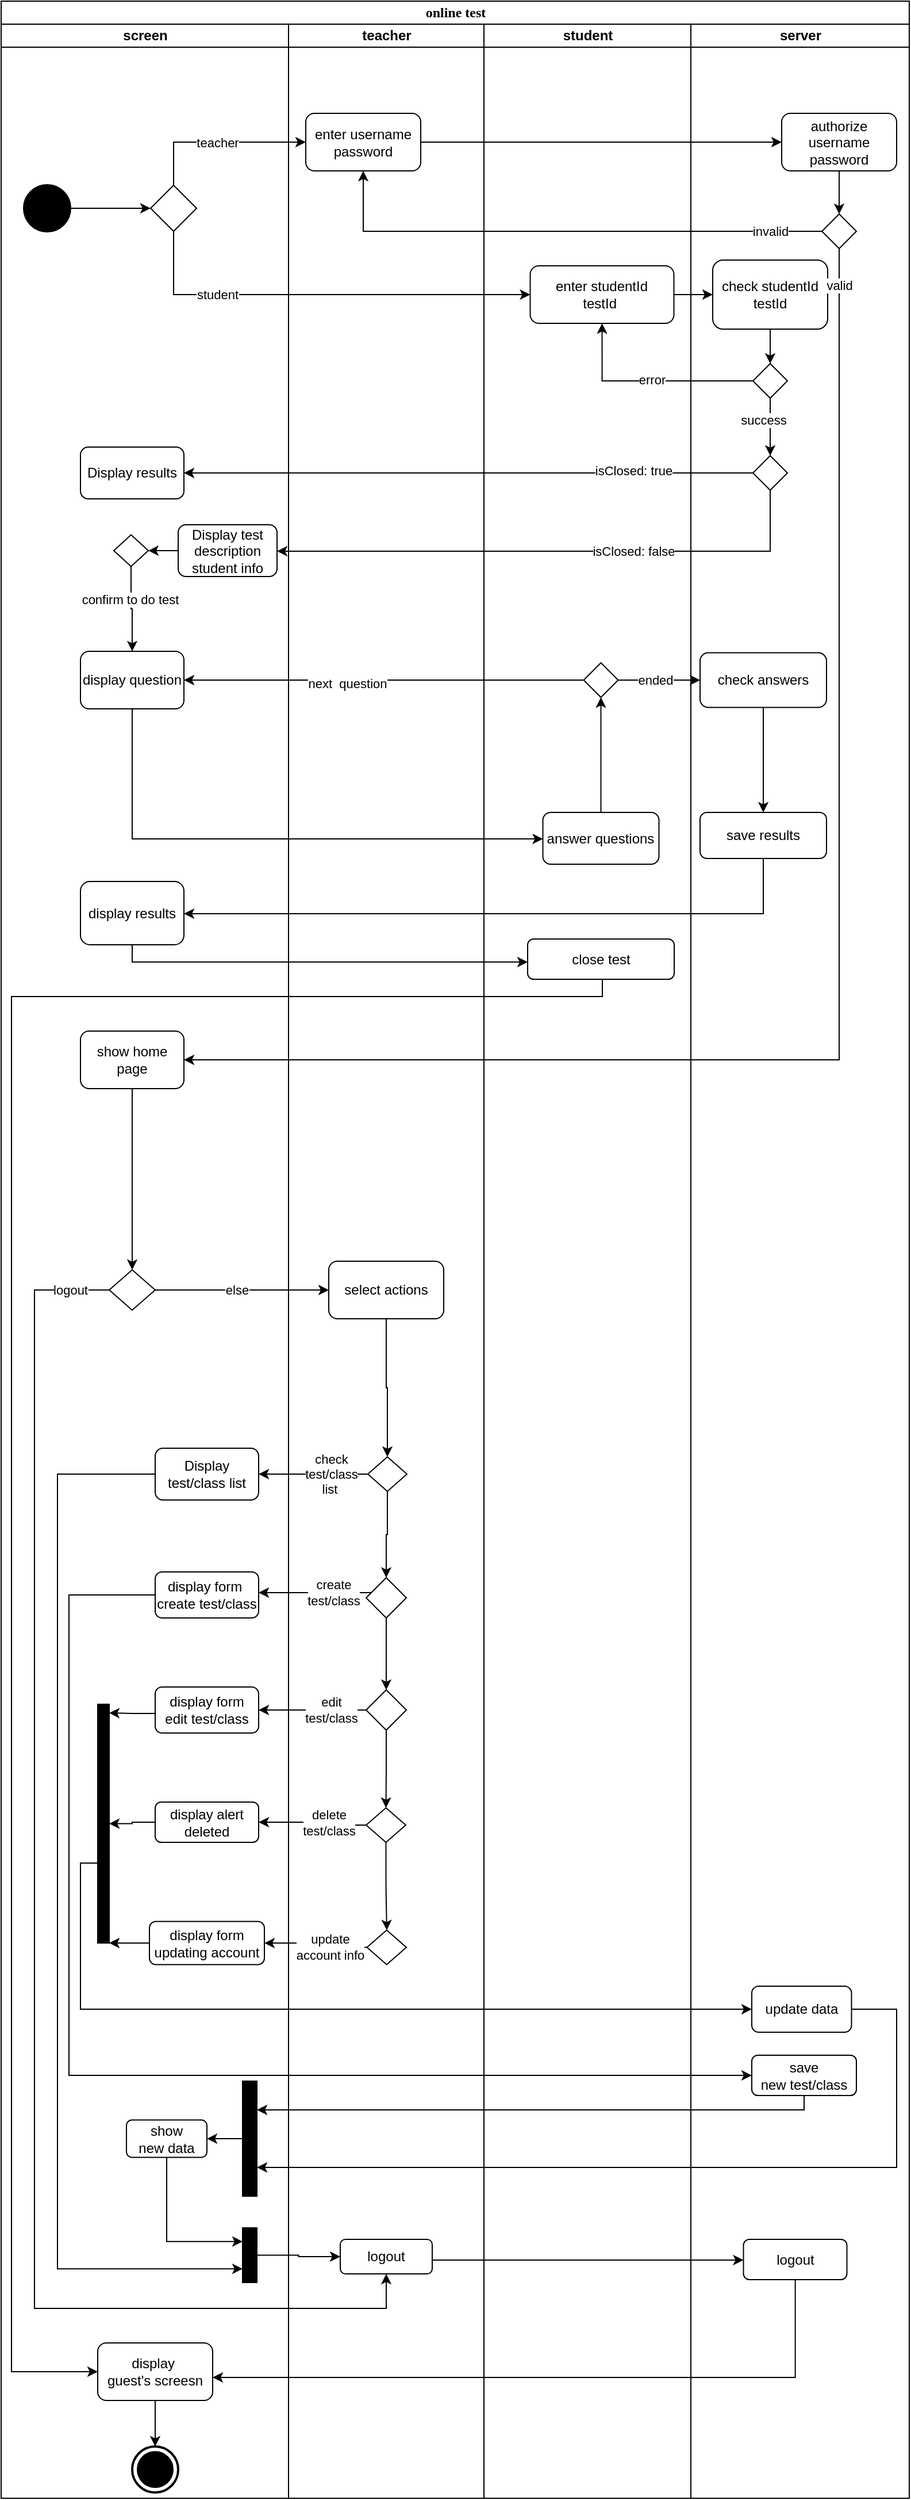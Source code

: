 <mxfile version="14.5.1" type="github">
  <diagram name="Page-1" id="0783ab3e-0a74-02c8-0abd-f7b4e66b4bec">
    <mxGraphModel dx="1955" dy="1188" grid="1" gridSize="10" guides="1" tooltips="1" connect="1" arrows="1" fold="1" page="1" pageScale="1" pageWidth="850" pageHeight="1100" background="#ffffff" math="0" shadow="0">
      <root>
        <mxCell id="0" />
        <mxCell id="1" parent="0" />
        <mxCell id="1c1d494c118603dd-1" value="online test" style="swimlane;html=1;childLayout=stackLayout;startSize=20;rounded=0;shadow=0;comic=0;labelBackgroundColor=none;strokeWidth=1;fontFamily=Verdana;fontSize=12;align=center;" parent="1" vertex="1">
          <mxGeometry x="41" y="25" width="790" height="2170" as="geometry" />
        </mxCell>
        <mxCell id="__xzhOT7xX7lZz7hjgIz-49" style="edgeStyle=orthogonalEdgeStyle;rounded=0;orthogonalLoop=1;jettySize=auto;html=1;" parent="1c1d494c118603dd-1" source="__xzhOT7xX7lZz7hjgIz-47" target="__xzhOT7xX7lZz7hjgIz-50" edge="1">
          <mxGeometry relative="1" as="geometry">
            <mxPoint x="609" y="555" as="targetPoint" />
            <Array as="points">
              <mxPoint x="114" y="728" />
            </Array>
          </mxGeometry>
        </mxCell>
        <mxCell id="__xzhOT7xX7lZz7hjgIz-53" style="edgeStyle=orthogonalEdgeStyle;rounded=0;orthogonalLoop=1;jettySize=auto;html=1;entryX=1;entryY=0.5;entryDx=0;entryDy=0;" parent="1c1d494c118603dd-1" source="__xzhOT7xX7lZz7hjgIz-52" target="__xzhOT7xX7lZz7hjgIz-47" edge="1">
          <mxGeometry relative="1" as="geometry" />
        </mxCell>
        <mxCell id="__xzhOT7xX7lZz7hjgIz-56" value="next&amp;nbsp; question" style="edgeLabel;html=1;align=center;verticalAlign=middle;resizable=0;points=[];" parent="__xzhOT7xX7lZz7hjgIz-53" vertex="1" connectable="0">
          <mxGeometry x="-0.23" y="3" relative="1" as="geometry">
            <mxPoint x="-72.14" y="-0.5" as="offset" />
          </mxGeometry>
        </mxCell>
        <mxCell id="__xzhOT7xX7lZz7hjgIz-57" style="edgeStyle=orthogonalEdgeStyle;rounded=0;orthogonalLoop=1;jettySize=auto;html=1;" parent="1c1d494c118603dd-1" source="__xzhOT7xX7lZz7hjgIz-52" target="__xzhOT7xX7lZz7hjgIz-58" edge="1">
          <mxGeometry relative="1" as="geometry">
            <mxPoint x="828" y="590" as="targetPoint" />
          </mxGeometry>
        </mxCell>
        <mxCell id="__xzhOT7xX7lZz7hjgIz-59" value="ended" style="edgeLabel;html=1;align=center;verticalAlign=middle;resizable=0;points=[];" parent="__xzhOT7xX7lZz7hjgIz-57" vertex="1" connectable="0">
          <mxGeometry x="-0.105" relative="1" as="geometry">
            <mxPoint as="offset" />
          </mxGeometry>
        </mxCell>
        <mxCell id="__xzhOT7xX7lZz7hjgIz-62" style="edgeStyle=orthogonalEdgeStyle;rounded=0;orthogonalLoop=1;jettySize=auto;html=1;" parent="1c1d494c118603dd-1" source="__xzhOT7xX7lZz7hjgIz-61" target="__xzhOT7xX7lZz7hjgIz-63" edge="1">
          <mxGeometry relative="1" as="geometry">
            <mxPoint x="108" y="825" as="targetPoint" />
            <Array as="points">
              <mxPoint x="663" y="793" />
            </Array>
          </mxGeometry>
        </mxCell>
        <mxCell id="__xzhOT7xX7lZz7hjgIz-248" style="edgeStyle=orthogonalEdgeStyle;rounded=0;orthogonalLoop=1;jettySize=auto;html=1;" parent="1c1d494c118603dd-1" source="__xzhOT7xX7lZz7hjgIz-63" target="__xzhOT7xX7lZz7hjgIz-249" edge="1">
          <mxGeometry relative="1" as="geometry">
            <mxPoint x="608" y="845" as="targetPoint" />
            <Array as="points">
              <mxPoint x="114" y="835" />
            </Array>
          </mxGeometry>
        </mxCell>
        <mxCell id="1c1d494c118603dd-2" value="screen" style="swimlane;html=1;startSize=20;" parent="1c1d494c118603dd-1" vertex="1">
          <mxGeometry y="20" width="250" height="2150" as="geometry">
            <mxRectangle y="20" width="30" height="1030" as="alternateBounds" />
          </mxGeometry>
        </mxCell>
        <mxCell id="__xzhOT7xX7lZz7hjgIz-19" style="edgeStyle=orthogonalEdgeStyle;rounded=0;orthogonalLoop=1;jettySize=auto;html=1;entryX=0;entryY=0.5;entryDx=0;entryDy=0;" parent="1c1d494c118603dd-2" source="__xzhOT7xX7lZz7hjgIz-13" target="__xzhOT7xX7lZz7hjgIz-15" edge="1">
          <mxGeometry relative="1" as="geometry" />
        </mxCell>
        <mxCell id="__xzhOT7xX7lZz7hjgIz-13" value="" style="shape=ellipse;html=1;fillColor=#000000;strokeWidth=2;verticalLabelPosition=bottom;verticalAlignment=top;perimeter=ellipsePerimeter;" parent="1c1d494c118603dd-2" vertex="1">
          <mxGeometry x="20" y="140" width="40" height="40" as="geometry" />
        </mxCell>
        <mxCell id="__xzhOT7xX7lZz7hjgIz-15" value="" style="shape=rhombus;html=1;verticalLabelPosition=bottom;verticalAlignment=top;" parent="1c1d494c118603dd-2" vertex="1">
          <mxGeometry x="130" y="140" width="40" height="40" as="geometry" />
        </mxCell>
        <mxCell id="__xzhOT7xX7lZz7hjgIz-214" style="edgeStyle=orthogonalEdgeStyle;rounded=0;orthogonalLoop=1;jettySize=auto;html=1;entryX=0.5;entryY=0;entryDx=0;entryDy=0;" parent="1c1d494c118603dd-2" source="__xzhOT7xX7lZz7hjgIz-34" target="__xzhOT7xX7lZz7hjgIz-212" edge="1">
          <mxGeometry relative="1" as="geometry" />
        </mxCell>
        <mxCell id="__xzhOT7xX7lZz7hjgIz-34" value="show home page" style="shape=rect;html=1;rounded=1;whiteSpace=wrap;align=center;" parent="1c1d494c118603dd-2" vertex="1">
          <mxGeometry x="69" y="875" width="90" height="50" as="geometry" />
        </mxCell>
        <mxCell id="__xzhOT7xX7lZz7hjgIz-47" value="display question" style="shape=rect;html=1;rounded=1;whiteSpace=wrap;align=center;" parent="1c1d494c118603dd-2" vertex="1">
          <mxGeometry x="69" y="545" width="90" height="50" as="geometry" />
        </mxCell>
        <mxCell id="__xzhOT7xX7lZz7hjgIz-63" value="display results" style="shape=rect;html=1;rounded=1;whiteSpace=wrap;align=center;" parent="1c1d494c118603dd-2" vertex="1">
          <mxGeometry x="69" y="745" width="90" height="55" as="geometry" />
        </mxCell>
        <mxCell id="__xzhOT7xX7lZz7hjgIz-65" value="" style="html=1;shape=mxgraph.sysml.actFinal;strokeWidth=2;verticalLabelPosition=bottom;verticalAlignment=top;" parent="1c1d494c118603dd-2" vertex="1">
          <mxGeometry x="114" y="2105" width="40" height="40" as="geometry" />
        </mxCell>
        <mxCell id="__xzhOT7xX7lZz7hjgIz-78" value="display form&amp;nbsp;&lt;br&gt;create test/class" style="shape=rect;html=1;rounded=1;whiteSpace=wrap;align=center;" parent="1c1d494c118603dd-2" vertex="1">
          <mxGeometry x="134" y="1345" width="90" height="40" as="geometry" />
        </mxCell>
        <mxCell id="__xzhOT7xX7lZz7hjgIz-79" value="display form&lt;br&gt;edit test/class" style="shape=rect;html=1;rounded=1;whiteSpace=wrap;align=center;" parent="1c1d494c118603dd-2" vertex="1">
          <mxGeometry x="134" y="1445" width="90" height="40" as="geometry" />
        </mxCell>
        <mxCell id="__xzhOT7xX7lZz7hjgIz-89" value="display alert&lt;br&gt;deleted" style="shape=rect;html=1;rounded=1;whiteSpace=wrap;align=center;" parent="1c1d494c118603dd-2" vertex="1">
          <mxGeometry x="134" y="1545" width="90" height="35" as="geometry" />
        </mxCell>
        <mxCell id="__xzhOT7xX7lZz7hjgIz-95" value="display form&lt;br&gt;updating account" style="shape=rect;html=1;rounded=1;whiteSpace=wrap;align=center;" parent="1c1d494c118603dd-2" vertex="1">
          <mxGeometry x="129" y="1648.75" width="100" height="37.5" as="geometry" />
        </mxCell>
        <mxCell id="__xzhOT7xX7lZz7hjgIz-99" value="" style="shape=rect;html=1;fillColor=#000000;verticalLabelPosition=bottom;labelBackgroundColor=#ffffff;verticalAlign=top;" parent="1c1d494c118603dd-2" vertex="1">
          <mxGeometry x="84" y="1460" width="10" height="207.5" as="geometry" />
        </mxCell>
        <mxCell id="__xzhOT7xX7lZz7hjgIz-109" style="edgeStyle=orthogonalEdgeStyle;rounded=0;orthogonalLoop=1;jettySize=auto;html=1;entryX=1;entryY=0;entryDx=0;entryDy=0;exitX=0;exitY=0.5;exitDx=0;exitDy=0;" parent="1c1d494c118603dd-2" source="__xzhOT7xX7lZz7hjgIz-79" edge="1">
          <mxGeometry relative="1" as="geometry">
            <Array as="points">
              <mxPoint x="134" y="1468" />
              <mxPoint x="114" y="1468" />
            </Array>
            <mxPoint x="94" y="1467.5" as="targetPoint" />
          </mxGeometry>
        </mxCell>
        <mxCell id="__xzhOT7xX7lZz7hjgIz-110" style="edgeStyle=orthogonalEdgeStyle;rounded=0;orthogonalLoop=1;jettySize=auto;html=1;entryX=1;entryY=0.5;entryDx=0;entryDy=0;" parent="1c1d494c118603dd-2" source="__xzhOT7xX7lZz7hjgIz-89" target="__xzhOT7xX7lZz7hjgIz-99" edge="1">
          <mxGeometry relative="1" as="geometry" />
        </mxCell>
        <mxCell id="__xzhOT7xX7lZz7hjgIz-111" style="edgeStyle=orthogonalEdgeStyle;rounded=0;orthogonalLoop=1;jettySize=auto;html=1;entryX=1;entryY=1;entryDx=0;entryDy=0;" parent="1c1d494c118603dd-2" source="__xzhOT7xX7lZz7hjgIz-95" target="__xzhOT7xX7lZz7hjgIz-99" edge="1">
          <mxGeometry relative="1" as="geometry">
            <Array as="points">
              <mxPoint x="109" y="1667.5" />
              <mxPoint x="109" y="1667.5" />
            </Array>
          </mxGeometry>
        </mxCell>
        <mxCell id="__xzhOT7xX7lZz7hjgIz-120" value="" style="shape=rect;html=1;fillColor=#000000;verticalLabelPosition=bottom;labelBackgroundColor=#ffffff;verticalAlign=top;" parent="1c1d494c118603dd-2" vertex="1">
          <mxGeometry x="210" y="1787.5" width="12.5" height="100" as="geometry" />
        </mxCell>
        <mxCell id="Gl2w7sM4EIKXk64ZhnEi-29" style="edgeStyle=orthogonalEdgeStyle;rounded=0;orthogonalLoop=1;jettySize=auto;html=1;entryX=0;entryY=0.25;entryDx=0;entryDy=0;" edge="1" parent="1c1d494c118603dd-2" source="__xzhOT7xX7lZz7hjgIz-130" target="Gl2w7sM4EIKXk64ZhnEi-28">
          <mxGeometry relative="1" as="geometry">
            <Array as="points">
              <mxPoint x="144" y="1927" />
            </Array>
          </mxGeometry>
        </mxCell>
        <mxCell id="__xzhOT7xX7lZz7hjgIz-130" value="show &lt;br&gt;new data" style="shape=rect;html=1;rounded=1;whiteSpace=wrap;align=center;" parent="1c1d494c118603dd-2" vertex="1">
          <mxGeometry x="109" y="1821.25" width="70" height="32.5" as="geometry" />
        </mxCell>
        <mxCell id="__xzhOT7xX7lZz7hjgIz-129" style="edgeStyle=orthogonalEdgeStyle;rounded=0;orthogonalLoop=1;jettySize=auto;html=1;" parent="1c1d494c118603dd-2" source="__xzhOT7xX7lZz7hjgIz-120" target="__xzhOT7xX7lZz7hjgIz-130" edge="1">
          <mxGeometry relative="1" as="geometry">
            <mxPoint x="169" y="1837.5" as="targetPoint" />
          </mxGeometry>
        </mxCell>
        <mxCell id="__xzhOT7xX7lZz7hjgIz-212" value="" style="rhombus;whiteSpace=wrap;html=1;" parent="1c1d494c118603dd-2" vertex="1">
          <mxGeometry x="94" y="1082.5" width="40" height="35" as="geometry" />
        </mxCell>
        <mxCell id="__xzhOT7xX7lZz7hjgIz-251" style="edgeStyle=orthogonalEdgeStyle;rounded=0;orthogonalLoop=1;jettySize=auto;html=1;entryX=0.5;entryY=0;entryDx=0;entryDy=0;entryPerimeter=0;" parent="1c1d494c118603dd-2" source="__xzhOT7xX7lZz7hjgIz-247" target="__xzhOT7xX7lZz7hjgIz-65" edge="1">
          <mxGeometry relative="1" as="geometry" />
        </mxCell>
        <mxCell id="__xzhOT7xX7lZz7hjgIz-247" value="display&amp;nbsp;&lt;br&gt;guest&#39;s screesn" style="shape=rect;html=1;rounded=1;whiteSpace=wrap;align=center;" parent="1c1d494c118603dd-2" vertex="1">
          <mxGeometry x="84" y="2015" width="100" height="50" as="geometry" />
        </mxCell>
        <mxCell id="Gl2w7sM4EIKXk64ZhnEi-3" value="Display results" style="shape=rect;html=1;rounded=1;whiteSpace=wrap;align=center;" vertex="1" parent="1c1d494c118603dd-2">
          <mxGeometry x="69" y="367.5" width="90" height="45" as="geometry" />
        </mxCell>
        <mxCell id="Gl2w7sM4EIKXk64ZhnEi-8" value="Display test description&lt;br&gt;student info" style="shape=rect;html=1;rounded=1;whiteSpace=wrap;align=center;" vertex="1" parent="1c1d494c118603dd-2">
          <mxGeometry x="154" y="435" width="86" height="45" as="geometry" />
        </mxCell>
        <mxCell id="Gl2w7sM4EIKXk64ZhnEi-11" style="edgeStyle=orthogonalEdgeStyle;rounded=0;orthogonalLoop=1;jettySize=auto;html=1;entryX=0.5;entryY=0;entryDx=0;entryDy=0;" edge="1" parent="1c1d494c118603dd-2" source="Gl2w7sM4EIKXk64ZhnEi-10" target="__xzhOT7xX7lZz7hjgIz-47">
          <mxGeometry relative="1" as="geometry" />
        </mxCell>
        <mxCell id="Gl2w7sM4EIKXk64ZhnEi-12" value="confirm to do test" style="edgeLabel;html=1;align=center;verticalAlign=middle;resizable=0;points=[];" vertex="1" connectable="0" parent="Gl2w7sM4EIKXk64ZhnEi-11">
          <mxGeometry x="-0.239" y="-1" relative="1" as="geometry">
            <mxPoint as="offset" />
          </mxGeometry>
        </mxCell>
        <mxCell id="Gl2w7sM4EIKXk64ZhnEi-10" value="" style="rhombus;whiteSpace=wrap;html=1;" vertex="1" parent="1c1d494c118603dd-2">
          <mxGeometry x="98" y="443.75" width="30" height="27.5" as="geometry" />
        </mxCell>
        <mxCell id="Gl2w7sM4EIKXk64ZhnEi-9" style="edgeStyle=orthogonalEdgeStyle;rounded=0;orthogonalLoop=1;jettySize=auto;html=1;" edge="1" parent="1c1d494c118603dd-2" source="Gl2w7sM4EIKXk64ZhnEi-8" target="Gl2w7sM4EIKXk64ZhnEi-10">
          <mxGeometry relative="1" as="geometry">
            <mxPoint x="99" y="457.5" as="targetPoint" />
          </mxGeometry>
        </mxCell>
        <mxCell id="Gl2w7sM4EIKXk64ZhnEi-24" value="Display test/class list" style="shape=rect;html=1;rounded=1;whiteSpace=wrap;align=center;" vertex="1" parent="1c1d494c118603dd-2">
          <mxGeometry x="134" y="1237.5" width="90" height="45" as="geometry" />
        </mxCell>
        <mxCell id="Gl2w7sM4EIKXk64ZhnEi-28" value="" style="shape=rect;html=1;fillColor=#000000;verticalLabelPosition=bottom;labelBackgroundColor=#ffffff;verticalAlign=top;" vertex="1" parent="1c1d494c118603dd-2">
          <mxGeometry x="210" y="1915" width="12.5" height="47.5" as="geometry" />
        </mxCell>
        <mxCell id="Gl2w7sM4EIKXk64ZhnEi-26" style="edgeStyle=orthogonalEdgeStyle;rounded=0;orthogonalLoop=1;jettySize=auto;html=1;entryX=0;entryY=0.75;entryDx=0;entryDy=0;" edge="1" parent="1c1d494c118603dd-2" source="Gl2w7sM4EIKXk64ZhnEi-24" target="Gl2w7sM4EIKXk64ZhnEi-28">
          <mxGeometry relative="1" as="geometry">
            <mxPoint x="49" y="1945" as="targetPoint" />
            <Array as="points">
              <mxPoint x="49" y="1260" />
              <mxPoint x="49" y="1951" />
            </Array>
          </mxGeometry>
        </mxCell>
        <mxCell id="__xzhOT7xX7lZz7hjgIz-94" style="edgeStyle=orthogonalEdgeStyle;rounded=0;orthogonalLoop=1;jettySize=auto;html=1;" parent="1c1d494c118603dd-1" source="__xzhOT7xX7lZz7hjgIz-93" target="__xzhOT7xX7lZz7hjgIz-95" edge="1">
          <mxGeometry relative="1" as="geometry">
            <mxPoint x="154" y="1687.5" as="targetPoint" />
          </mxGeometry>
        </mxCell>
        <mxCell id="__xzhOT7xX7lZz7hjgIz-96" value="update &lt;br&gt;account info" style="edgeLabel;html=1;align=center;verticalAlign=middle;resizable=0;points=[];" parent="__xzhOT7xX7lZz7hjgIz-94" vertex="1" connectable="0">
          <mxGeometry x="-0.307" y="3" relative="1" as="geometry">
            <mxPoint x="-0.94" y="-3.06" as="offset" />
          </mxGeometry>
        </mxCell>
        <mxCell id="__xzhOT7xX7lZz7hjgIz-215" style="edgeStyle=orthogonalEdgeStyle;rounded=0;orthogonalLoop=1;jettySize=auto;html=1;entryX=0;entryY=0.5;entryDx=0;entryDy=0;" parent="1c1d494c118603dd-1" source="__xzhOT7xX7lZz7hjgIz-212" target="__xzhOT7xX7lZz7hjgIz-67" edge="1">
          <mxGeometry relative="1" as="geometry" />
        </mxCell>
        <mxCell id="__xzhOT7xX7lZz7hjgIz-216" value="else" style="edgeLabel;html=1;align=center;verticalAlign=middle;resizable=0;points=[];" parent="__xzhOT7xX7lZz7hjgIz-215" vertex="1" connectable="0">
          <mxGeometry x="0.211" relative="1" as="geometry">
            <mxPoint x="-21" as="offset" />
          </mxGeometry>
        </mxCell>
        <mxCell id="Gl2w7sM4EIKXk64ZhnEi-23" style="edgeStyle=orthogonalEdgeStyle;rounded=0;orthogonalLoop=1;jettySize=auto;html=1;" edge="1" parent="1c1d494c118603dd-1" source="Gl2w7sM4EIKXk64ZhnEi-21" target="Gl2w7sM4EIKXk64ZhnEi-24">
          <mxGeometry relative="1" as="geometry">
            <mxPoint x="220.5" y="1280" as="targetPoint" />
          </mxGeometry>
        </mxCell>
        <mxCell id="Gl2w7sM4EIKXk64ZhnEi-25" value="check &lt;br&gt;test/class &lt;br&gt;list&amp;nbsp;" style="edgeLabel;html=1;align=center;verticalAlign=middle;resizable=0;points=[];" vertex="1" connectable="0" parent="Gl2w7sM4EIKXk64ZhnEi-23">
          <mxGeometry x="-0.177" y="1" relative="1" as="geometry">
            <mxPoint x="6.67" y="-1" as="offset" />
          </mxGeometry>
        </mxCell>
        <mxCell id="__xzhOT7xX7lZz7hjgIz-72" style="edgeStyle=orthogonalEdgeStyle;rounded=0;orthogonalLoop=1;jettySize=auto;html=1;" parent="1c1d494c118603dd-1" source="__xzhOT7xX7lZz7hjgIz-70" target="__xzhOT7xX7lZz7hjgIz-78" edge="1">
          <mxGeometry relative="1" as="geometry">
            <mxPoint x="294" y="1515" as="targetPoint" />
            <Array as="points">
              <mxPoint x="234" y="1383" />
              <mxPoint x="234" y="1383" />
            </Array>
          </mxGeometry>
        </mxCell>
        <mxCell id="__xzhOT7xX7lZz7hjgIz-76" value="create &lt;br&gt;test/class" style="edgeLabel;html=1;align=center;verticalAlign=middle;resizable=0;points=[];" parent="__xzhOT7xX7lZz7hjgIz-72" vertex="1" connectable="0">
          <mxGeometry x="0.213" y="4" relative="1" as="geometry">
            <mxPoint x="25.9" y="-4.1" as="offset" />
          </mxGeometry>
        </mxCell>
        <mxCell id="__xzhOT7xX7lZz7hjgIz-88" style="edgeStyle=orthogonalEdgeStyle;rounded=0;orthogonalLoop=1;jettySize=auto;html=1;" parent="1c1d494c118603dd-1" source="__xzhOT7xX7lZz7hjgIz-87" target="__xzhOT7xX7lZz7hjgIz-89" edge="1">
          <mxGeometry relative="1" as="geometry">
            <mxPoint x="154" y="1582.5" as="targetPoint" />
          </mxGeometry>
        </mxCell>
        <mxCell id="__xzhOT7xX7lZz7hjgIz-90" value="delete &lt;br&gt;test/class" style="edgeLabel;html=1;align=center;verticalAlign=middle;resizable=0;points=[];" parent="__xzhOT7xX7lZz7hjgIz-88" vertex="1" connectable="0">
          <mxGeometry x="-0.409" y="2" relative="1" as="geometry">
            <mxPoint x="-4.5" y="-4.5" as="offset" />
          </mxGeometry>
        </mxCell>
        <mxCell id="__xzhOT7xX7lZz7hjgIz-84" style="edgeStyle=orthogonalEdgeStyle;rounded=0;orthogonalLoop=1;jettySize=auto;html=1;entryX=1;entryY=0.5;entryDx=0;entryDy=0;" parent="1c1d494c118603dd-1" source="__xzhOT7xX7lZz7hjgIz-80" target="__xzhOT7xX7lZz7hjgIz-79" edge="1">
          <mxGeometry relative="1" as="geometry" />
        </mxCell>
        <mxCell id="__xzhOT7xX7lZz7hjgIz-85" value="edit &lt;br&gt;test/class" style="edgeLabel;html=1;align=center;verticalAlign=middle;resizable=0;points=[];" parent="__xzhOT7xX7lZz7hjgIz-84" vertex="1" connectable="0">
          <mxGeometry x="0.254" y="-1" relative="1" as="geometry">
            <mxPoint x="28.0" y="1" as="offset" />
          </mxGeometry>
        </mxCell>
        <mxCell id="1c1d494c118603dd-3" value="teacher" style="swimlane;html=1;startSize=20;" parent="1c1d494c118603dd-1" vertex="1">
          <mxGeometry x="250" y="20" width="170" height="2150" as="geometry" />
        </mxCell>
        <mxCell id="__xzhOT7xX7lZz7hjgIz-21" value="enter username&lt;br&gt;password" style="shape=rect;html=1;rounded=1;whiteSpace=wrap;align=center;" parent="1c1d494c118603dd-3" vertex="1">
          <mxGeometry x="15" y="77.5" width="100" height="50" as="geometry" />
        </mxCell>
        <mxCell id="__xzhOT7xX7lZz7hjgIz-67" value="select actions" style="shape=rect;html=1;rounded=1;whiteSpace=wrap;align=center;" parent="1c1d494c118603dd-3" vertex="1">
          <mxGeometry x="35" y="1075" width="100" height="50" as="geometry" />
        </mxCell>
        <mxCell id="__xzhOT7xX7lZz7hjgIz-70" value="" style="rhombus;whiteSpace=wrap;html=1;" parent="1c1d494c118603dd-3" vertex="1">
          <mxGeometry x="67.5" y="1350" width="35" height="35" as="geometry" />
        </mxCell>
        <mxCell id="__xzhOT7xX7lZz7hjgIz-80" value="" style="rhombus;whiteSpace=wrap;html=1;" parent="1c1d494c118603dd-3" vertex="1">
          <mxGeometry x="67.5" y="1447.5" width="35" height="35" as="geometry" />
        </mxCell>
        <mxCell id="__xzhOT7xX7lZz7hjgIz-81" value="" style="edgeStyle=orthogonalEdgeStyle;rounded=0;orthogonalLoop=1;jettySize=auto;html=1;" parent="1c1d494c118603dd-3" source="__xzhOT7xX7lZz7hjgIz-70" target="__xzhOT7xX7lZz7hjgIz-80" edge="1">
          <mxGeometry relative="1" as="geometry" />
        </mxCell>
        <mxCell id="__xzhOT7xX7lZz7hjgIz-87" value="" style="rhombus;whiteSpace=wrap;html=1;" parent="1c1d494c118603dd-3" vertex="1">
          <mxGeometry x="67.5" y="1550" width="34.5" height="30" as="geometry" />
        </mxCell>
        <mxCell id="__xzhOT7xX7lZz7hjgIz-86" style="edgeStyle=orthogonalEdgeStyle;rounded=0;orthogonalLoop=1;jettySize=auto;html=1;" parent="1c1d494c118603dd-3" source="__xzhOT7xX7lZz7hjgIz-80" target="__xzhOT7xX7lZz7hjgIz-87" edge="1">
          <mxGeometry relative="1" as="geometry">
            <mxPoint x="69.5" y="1625.0" as="targetPoint" />
          </mxGeometry>
        </mxCell>
        <mxCell id="__xzhOT7xX7lZz7hjgIz-93" value="" style="rhombus;whiteSpace=wrap;html=1;" parent="1c1d494c118603dd-3" vertex="1">
          <mxGeometry x="68.25" y="1656.25" width="34.25" height="30" as="geometry" />
        </mxCell>
        <mxCell id="__xzhOT7xX7lZz7hjgIz-92" style="edgeStyle=orthogonalEdgeStyle;rounded=0;orthogonalLoop=1;jettySize=auto;html=1;" parent="1c1d494c118603dd-3" source="__xzhOT7xX7lZz7hjgIz-87" target="__xzhOT7xX7lZz7hjgIz-93" edge="1">
          <mxGeometry relative="1" as="geometry">
            <mxPoint x="69.75" y="1675.0" as="targetPoint" />
          </mxGeometry>
        </mxCell>
        <mxCell id="__xzhOT7xX7lZz7hjgIz-240" value="logout" style="shape=rect;html=1;rounded=1;whiteSpace=wrap;align=center;" parent="1c1d494c118603dd-3" vertex="1">
          <mxGeometry x="45" y="1925" width="80" height="30" as="geometry" />
        </mxCell>
        <mxCell id="Gl2w7sM4EIKXk64ZhnEi-22" style="edgeStyle=orthogonalEdgeStyle;rounded=0;orthogonalLoop=1;jettySize=auto;html=1;entryX=0.5;entryY=0;entryDx=0;entryDy=0;" edge="1" parent="1c1d494c118603dd-3" source="Gl2w7sM4EIKXk64ZhnEi-21" target="__xzhOT7xX7lZz7hjgIz-70">
          <mxGeometry relative="1" as="geometry" />
        </mxCell>
        <mxCell id="Gl2w7sM4EIKXk64ZhnEi-21" value="" style="rhombus;whiteSpace=wrap;html=1;" vertex="1" parent="1c1d494c118603dd-3">
          <mxGeometry x="69" y="1245" width="34" height="30" as="geometry" />
        </mxCell>
        <mxCell id="Gl2w7sM4EIKXk64ZhnEi-20" style="edgeStyle=orthogonalEdgeStyle;rounded=0;orthogonalLoop=1;jettySize=auto;html=1;" edge="1" parent="1c1d494c118603dd-3" source="__xzhOT7xX7lZz7hjgIz-67" target="Gl2w7sM4EIKXk64ZhnEi-21">
          <mxGeometry relative="1" as="geometry">
            <mxPoint x="85" y="1335" as="targetPoint" />
          </mxGeometry>
        </mxCell>
        <mxCell id="BQfJ22sMHKFKmYUab2p0-1" value="student" style="swimlane;html=1;startSize=20;" parent="1c1d494c118603dd-1" vertex="1">
          <mxGeometry x="420" y="20" width="180" height="2150" as="geometry" />
        </mxCell>
        <mxCell id="__xzhOT7xX7lZz7hjgIz-25" value="enter studentId&lt;br&gt;testId&amp;nbsp;" style="shape=rect;html=1;rounded=1;whiteSpace=wrap;align=center;" parent="BQfJ22sMHKFKmYUab2p0-1" vertex="1">
          <mxGeometry x="40.25" y="210" width="125" height="50" as="geometry" />
        </mxCell>
        <mxCell id="__xzhOT7xX7lZz7hjgIz-50" value="answer questions" style="shape=rect;html=1;rounded=1;whiteSpace=wrap;align=center;" parent="BQfJ22sMHKFKmYUab2p0-1" vertex="1">
          <mxGeometry x="51.25" y="685" width="101" height="45" as="geometry" />
        </mxCell>
        <mxCell id="__xzhOT7xX7lZz7hjgIz-52" value="" style="rhombus;whiteSpace=wrap;html=1;" parent="BQfJ22sMHKFKmYUab2p0-1" vertex="1">
          <mxGeometry x="86.75" y="555" width="30" height="30" as="geometry" />
        </mxCell>
        <mxCell id="__xzhOT7xX7lZz7hjgIz-51" style="edgeStyle=orthogonalEdgeStyle;rounded=0;orthogonalLoop=1;jettySize=auto;html=1;" parent="BQfJ22sMHKFKmYUab2p0-1" source="__xzhOT7xX7lZz7hjgIz-50" target="__xzhOT7xX7lZz7hjgIz-52" edge="1">
          <mxGeometry relative="1" as="geometry">
            <mxPoint x="106.75" y="585" as="targetPoint" />
          </mxGeometry>
        </mxCell>
        <mxCell id="__xzhOT7xX7lZz7hjgIz-249" value="close test" style="shape=rect;html=1;rounded=1;whiteSpace=wrap;align=center;" parent="BQfJ22sMHKFKmYUab2p0-1" vertex="1">
          <mxGeometry x="38" y="795" width="127.5" height="35" as="geometry" />
        </mxCell>
        <mxCell id="__xzhOT7xX7lZz7hjgIz-3" value="server" style="swimlane;html=1;startSize=20;" parent="1c1d494c118603dd-1" vertex="1">
          <mxGeometry x="600" y="20" width="190" height="2150" as="geometry" />
        </mxCell>
        <mxCell id="__xzhOT7xX7lZz7hjgIz-28" value="authorize&lt;br&gt;username&lt;br&gt;password" style="shape=rect;html=1;rounded=1;whiteSpace=wrap;align=center;" parent="__xzhOT7xX7lZz7hjgIz-3" vertex="1">
          <mxGeometry x="79" y="77.5" width="100" height="50" as="geometry" />
        </mxCell>
        <mxCell id="__xzhOT7xX7lZz7hjgIz-30" value="" style="rhombus;whiteSpace=wrap;html=1;" parent="__xzhOT7xX7lZz7hjgIz-3" vertex="1">
          <mxGeometry x="114" y="165" width="30" height="30" as="geometry" />
        </mxCell>
        <mxCell id="__xzhOT7xX7lZz7hjgIz-29" style="edgeStyle=orthogonalEdgeStyle;rounded=0;orthogonalLoop=1;jettySize=auto;html=1;" parent="__xzhOT7xX7lZz7hjgIz-3" source="__xzhOT7xX7lZz7hjgIz-28" target="__xzhOT7xX7lZz7hjgIz-30" edge="1">
          <mxGeometry relative="1" as="geometry">
            <mxPoint x="89" y="170" as="targetPoint" />
          </mxGeometry>
        </mxCell>
        <mxCell id="__xzhOT7xX7lZz7hjgIz-41" value="check studentId&lt;br&gt;testId" style="shape=rect;html=1;rounded=1;whiteSpace=wrap;align=center;" parent="__xzhOT7xX7lZz7hjgIz-3" vertex="1">
          <mxGeometry x="19" y="205" width="100" height="60" as="geometry" />
        </mxCell>
        <mxCell id="__xzhOT7xX7lZz7hjgIz-43" value="" style="rhombus;whiteSpace=wrap;html=1;" parent="__xzhOT7xX7lZz7hjgIz-3" vertex="1">
          <mxGeometry x="54" y="295" width="30" height="30" as="geometry" />
        </mxCell>
        <mxCell id="__xzhOT7xX7lZz7hjgIz-42" style="edgeStyle=orthogonalEdgeStyle;rounded=0;orthogonalLoop=1;jettySize=auto;html=1;" parent="__xzhOT7xX7lZz7hjgIz-3" source="__xzhOT7xX7lZz7hjgIz-41" target="__xzhOT7xX7lZz7hjgIz-43" edge="1">
          <mxGeometry relative="1" as="geometry">
            <mxPoint x="59" y="315" as="targetPoint" />
          </mxGeometry>
        </mxCell>
        <mxCell id="__xzhOT7xX7lZz7hjgIz-58" value="check answers" style="shape=rect;html=1;rounded=1;whiteSpace=wrap;align=center;" parent="__xzhOT7xX7lZz7hjgIz-3" vertex="1">
          <mxGeometry x="8" y="546.25" width="110" height="47.5" as="geometry" />
        </mxCell>
        <mxCell id="__xzhOT7xX7lZz7hjgIz-61" value="save results" style="shape=rect;html=1;rounded=1;whiteSpace=wrap;align=center;" parent="__xzhOT7xX7lZz7hjgIz-3" vertex="1">
          <mxGeometry x="8" y="685" width="110" height="40" as="geometry" />
        </mxCell>
        <mxCell id="__xzhOT7xX7lZz7hjgIz-60" style="edgeStyle=orthogonalEdgeStyle;rounded=0;orthogonalLoop=1;jettySize=auto;html=1;" parent="__xzhOT7xX7lZz7hjgIz-3" source="__xzhOT7xX7lZz7hjgIz-58" target="__xzhOT7xX7lZz7hjgIz-61" edge="1">
          <mxGeometry relative="1" as="geometry">
            <mxPoint x="63" y="685" as="targetPoint" />
          </mxGeometry>
        </mxCell>
        <mxCell id="__xzhOT7xX7lZz7hjgIz-113" value="save&lt;br&gt;new&amp;nbsp;test/class" style="shape=rect;html=1;rounded=1;whiteSpace=wrap;align=center;" parent="__xzhOT7xX7lZz7hjgIz-3" vertex="1">
          <mxGeometry x="53" y="1765" width="91" height="35" as="geometry" />
        </mxCell>
        <mxCell id="__xzhOT7xX7lZz7hjgIz-115" value="&lt;span&gt;update data&lt;/span&gt;" style="shape=rect;html=1;rounded=1;whiteSpace=wrap;align=center;" parent="__xzhOT7xX7lZz7hjgIz-3" vertex="1">
          <mxGeometry x="53" y="1705" width="86.75" height="40" as="geometry" />
        </mxCell>
        <mxCell id="__xzhOT7xX7lZz7hjgIz-242" value="logout" style="shape=rect;html=1;rounded=1;whiteSpace=wrap;align=center;" parent="__xzhOT7xX7lZz7hjgIz-3" vertex="1">
          <mxGeometry x="45.75" y="1925" width="90" height="35" as="geometry" />
        </mxCell>
        <mxCell id="Gl2w7sM4EIKXk64ZhnEi-1" value="" style="rhombus;whiteSpace=wrap;html=1;" vertex="1" parent="__xzhOT7xX7lZz7hjgIz-3">
          <mxGeometry x="54" y="375" width="30" height="30" as="geometry" />
        </mxCell>
        <mxCell id="__xzhOT7xX7lZz7hjgIz-46" style="edgeStyle=orthogonalEdgeStyle;rounded=0;orthogonalLoop=1;jettySize=auto;html=1;" parent="__xzhOT7xX7lZz7hjgIz-3" source="__xzhOT7xX7lZz7hjgIz-43" target="Gl2w7sM4EIKXk64ZhnEi-1" edge="1">
          <mxGeometry relative="1" as="geometry">
            <mxPoint x="69" y="395" as="targetPoint" />
            <Array as="points">
              <mxPoint x="69" y="365" />
              <mxPoint x="69" y="365" />
            </Array>
          </mxGeometry>
        </mxCell>
        <mxCell id="__xzhOT7xX7lZz7hjgIz-48" value="success" style="edgeLabel;html=1;align=center;verticalAlign=middle;resizable=0;points=[];" parent="__xzhOT7xX7lZz7hjgIz-46" vertex="1" connectable="0">
          <mxGeometry x="-0.138" y="3" relative="1" as="geometry">
            <mxPoint x="-9" y="-3" as="offset" />
          </mxGeometry>
        </mxCell>
        <mxCell id="__xzhOT7xX7lZz7hjgIz-20" style="edgeStyle=orthogonalEdgeStyle;rounded=0;orthogonalLoop=1;jettySize=auto;html=1;exitX=0.5;exitY=0;exitDx=0;exitDy=0;entryX=0;entryY=0.5;entryDx=0;entryDy=0;" parent="1c1d494c118603dd-1" source="__xzhOT7xX7lZz7hjgIz-15" target="__xzhOT7xX7lZz7hjgIz-21" edge="1">
          <mxGeometry relative="1" as="geometry">
            <mxPoint x="330" y="120" as="targetPoint" />
          </mxGeometry>
        </mxCell>
        <mxCell id="__xzhOT7xX7lZz7hjgIz-22" value="teacher" style="edgeLabel;html=1;align=center;verticalAlign=middle;resizable=0;points=[];" parent="__xzhOT7xX7lZz7hjgIz-20" vertex="1" connectable="0">
          <mxGeometry x="-0.216" y="4" relative="1" as="geometry">
            <mxPoint x="15.71" y="4" as="offset" />
          </mxGeometry>
        </mxCell>
        <mxCell id="__xzhOT7xX7lZz7hjgIz-24" style="edgeStyle=orthogonalEdgeStyle;rounded=0;orthogonalLoop=1;jettySize=auto;html=1;entryX=0;entryY=0.5;entryDx=0;entryDy=0;" parent="1c1d494c118603dd-1" source="__xzhOT7xX7lZz7hjgIz-15" target="__xzhOT7xX7lZz7hjgIz-25" edge="1">
          <mxGeometry relative="1" as="geometry">
            <mxPoint x="563" y="255" as="targetPoint" />
            <Array as="points">
              <mxPoint x="150" y="255" />
            </Array>
          </mxGeometry>
        </mxCell>
        <mxCell id="__xzhOT7xX7lZz7hjgIz-26" value="student" style="edgeLabel;html=1;align=center;verticalAlign=middle;resizable=0;points=[];" parent="__xzhOT7xX7lZz7hjgIz-24" vertex="1" connectable="0">
          <mxGeometry x="-0.565" y="-2" relative="1" as="geometry">
            <mxPoint x="13.57" y="-2" as="offset" />
          </mxGeometry>
        </mxCell>
        <mxCell id="__xzhOT7xX7lZz7hjgIz-27" style="edgeStyle=orthogonalEdgeStyle;rounded=0;orthogonalLoop=1;jettySize=auto;html=1;" parent="1c1d494c118603dd-1" source="__xzhOT7xX7lZz7hjgIz-21" target="__xzhOT7xX7lZz7hjgIz-28" edge="1">
          <mxGeometry relative="1" as="geometry">
            <mxPoint x="850" y="120" as="targetPoint" />
          </mxGeometry>
        </mxCell>
        <mxCell id="__xzhOT7xX7lZz7hjgIz-31" style="edgeStyle=orthogonalEdgeStyle;rounded=0;orthogonalLoop=1;jettySize=auto;html=1;entryX=0.5;entryY=1;entryDx=0;entryDy=0;" parent="1c1d494c118603dd-1" source="__xzhOT7xX7lZz7hjgIz-30" target="__xzhOT7xX7lZz7hjgIz-21" edge="1">
          <mxGeometry relative="1" as="geometry" />
        </mxCell>
        <mxCell id="__xzhOT7xX7lZz7hjgIz-32" value="invalid" style="edgeLabel;html=1;align=center;verticalAlign=middle;resizable=0;points=[];" parent="__xzhOT7xX7lZz7hjgIz-31" vertex="1" connectable="0">
          <mxGeometry x="-0.203" y="2" relative="1" as="geometry">
            <mxPoint x="135" y="-2" as="offset" />
          </mxGeometry>
        </mxCell>
        <mxCell id="__xzhOT7xX7lZz7hjgIz-33" style="edgeStyle=orthogonalEdgeStyle;rounded=0;orthogonalLoop=1;jettySize=auto;html=1;" parent="1c1d494c118603dd-1" source="__xzhOT7xX7lZz7hjgIz-30" target="__xzhOT7xX7lZz7hjgIz-34" edge="1">
          <mxGeometry relative="1" as="geometry">
            <mxPoint x="120" y="320" as="targetPoint" />
            <Array as="points">
              <mxPoint x="729" y="920" />
            </Array>
          </mxGeometry>
        </mxCell>
        <mxCell id="__xzhOT7xX7lZz7hjgIz-35" value="valid" style="edgeLabel;html=1;align=center;verticalAlign=middle;resizable=0;points=[];" parent="__xzhOT7xX7lZz7hjgIz-33" vertex="1" connectable="0">
          <mxGeometry x="-0.786" relative="1" as="geometry">
            <mxPoint y="-105" as="offset" />
          </mxGeometry>
        </mxCell>
        <mxCell id="__xzhOT7xX7lZz7hjgIz-40" style="edgeStyle=orthogonalEdgeStyle;rounded=0;orthogonalLoop=1;jettySize=auto;html=1;" parent="1c1d494c118603dd-1" source="__xzhOT7xX7lZz7hjgIz-25" target="__xzhOT7xX7lZz7hjgIz-41" edge="1">
          <mxGeometry relative="1" as="geometry">
            <mxPoint x="810" y="255" as="targetPoint" />
          </mxGeometry>
        </mxCell>
        <mxCell id="__xzhOT7xX7lZz7hjgIz-44" style="edgeStyle=orthogonalEdgeStyle;rounded=0;orthogonalLoop=1;jettySize=auto;html=1;entryX=0.5;entryY=1;entryDx=0;entryDy=0;" parent="1c1d494c118603dd-1" source="__xzhOT7xX7lZz7hjgIz-43" target="__xzhOT7xX7lZz7hjgIz-25" edge="1">
          <mxGeometry relative="1" as="geometry" />
        </mxCell>
        <mxCell id="__xzhOT7xX7lZz7hjgIz-45" value="error" style="edgeLabel;html=1;align=center;verticalAlign=middle;resizable=0;points=[];" parent="__xzhOT7xX7lZz7hjgIz-44" vertex="1" connectable="0">
          <mxGeometry x="-0.025" y="-1" relative="1" as="geometry">
            <mxPoint as="offset" />
          </mxGeometry>
        </mxCell>
        <mxCell id="__xzhOT7xX7lZz7hjgIz-239" style="edgeStyle=orthogonalEdgeStyle;rounded=0;orthogonalLoop=1;jettySize=auto;html=1;entryX=0.5;entryY=1;entryDx=0;entryDy=0;" parent="1c1d494c118603dd-1" source="__xzhOT7xX7lZz7hjgIz-212" target="__xzhOT7xX7lZz7hjgIz-240" edge="1">
          <mxGeometry relative="1" as="geometry">
            <mxPoint x="359" y="1645" as="targetPoint" />
            <Array as="points">
              <mxPoint x="29" y="1120" />
              <mxPoint x="29" y="2005" />
              <mxPoint x="335" y="2005" />
            </Array>
          </mxGeometry>
        </mxCell>
        <mxCell id="__xzhOT7xX7lZz7hjgIz-245" value="logout" style="edgeLabel;html=1;align=center;verticalAlign=middle;resizable=0;points=[];" parent="__xzhOT7xX7lZz7hjgIz-239" vertex="1" connectable="0">
          <mxGeometry x="-0.966" relative="1" as="geometry">
            <mxPoint x="-12.57" as="offset" />
          </mxGeometry>
        </mxCell>
        <mxCell id="__xzhOT7xX7lZz7hjgIz-241" style="edgeStyle=orthogonalEdgeStyle;rounded=0;orthogonalLoop=1;jettySize=auto;html=1;" parent="1c1d494c118603dd-1" source="__xzhOT7xX7lZz7hjgIz-240" target="__xzhOT7xX7lZz7hjgIz-242" edge="1">
          <mxGeometry relative="1" as="geometry">
            <mxPoint x="839" y="1640" as="targetPoint" />
            <Array as="points">
              <mxPoint x="499" y="1963" />
              <mxPoint x="499" y="1963" />
            </Array>
          </mxGeometry>
        </mxCell>
        <mxCell id="__xzhOT7xX7lZz7hjgIz-246" style="edgeStyle=orthogonalEdgeStyle;rounded=0;orthogonalLoop=1;jettySize=auto;html=1;" parent="1c1d494c118603dd-1" source="__xzhOT7xX7lZz7hjgIz-242" target="__xzhOT7xX7lZz7hjgIz-247" edge="1">
          <mxGeometry relative="1" as="geometry">
            <mxPoint x="129" y="1815" as="targetPoint" />
            <Array as="points">
              <mxPoint x="691" y="2065" />
            </Array>
          </mxGeometry>
        </mxCell>
        <mxCell id="__xzhOT7xX7lZz7hjgIz-250" style="edgeStyle=orthogonalEdgeStyle;rounded=0;orthogonalLoop=1;jettySize=auto;html=1;entryX=0;entryY=0.5;entryDx=0;entryDy=0;" parent="1c1d494c118603dd-1" source="__xzhOT7xX7lZz7hjgIz-249" target="__xzhOT7xX7lZz7hjgIz-247" edge="1">
          <mxGeometry relative="1" as="geometry">
            <mxPoint x="29" y="1245" as="targetPoint" />
            <Array as="points">
              <mxPoint x="523" y="865" />
              <mxPoint x="9" y="865" />
              <mxPoint x="9" y="2060" />
            </Array>
          </mxGeometry>
        </mxCell>
        <mxCell id="Gl2w7sM4EIKXk64ZhnEi-2" style="edgeStyle=orthogonalEdgeStyle;rounded=0;orthogonalLoop=1;jettySize=auto;html=1;" edge="1" parent="1c1d494c118603dd-1" source="Gl2w7sM4EIKXk64ZhnEi-1" target="Gl2w7sM4EIKXk64ZhnEi-3">
          <mxGeometry relative="1" as="geometry">
            <mxPoint x="119" y="410" as="targetPoint" />
          </mxGeometry>
        </mxCell>
        <mxCell id="Gl2w7sM4EIKXk64ZhnEi-5" value="isClosed: true" style="edgeLabel;html=1;align=center;verticalAlign=middle;resizable=0;points=[];" vertex="1" connectable="0" parent="Gl2w7sM4EIKXk64ZhnEi-2">
          <mxGeometry x="-0.578" y="-2" relative="1" as="geometry">
            <mxPoint as="offset" />
          </mxGeometry>
        </mxCell>
        <mxCell id="Gl2w7sM4EIKXk64ZhnEi-4" style="edgeStyle=orthogonalEdgeStyle;rounded=0;orthogonalLoop=1;jettySize=auto;html=1;" edge="1" parent="1c1d494c118603dd-1" source="Gl2w7sM4EIKXk64ZhnEi-1" target="Gl2w7sM4EIKXk64ZhnEi-8">
          <mxGeometry relative="1" as="geometry">
            <mxPoint x="159" y="465" as="targetPoint" />
            <Array as="points">
              <mxPoint x="669" y="478" />
            </Array>
          </mxGeometry>
        </mxCell>
        <mxCell id="Gl2w7sM4EIKXk64ZhnEi-6" value="isClosed: false" style="edgeLabel;html=1;align=center;verticalAlign=middle;resizable=0;points=[];" vertex="1" connectable="0" parent="Gl2w7sM4EIKXk64ZhnEi-4">
          <mxGeometry x="-0.48" y="1" relative="1" as="geometry">
            <mxPoint x="-47" y="-1.5" as="offset" />
          </mxGeometry>
        </mxCell>
        <mxCell id="Gl2w7sM4EIKXk64ZhnEi-15" style="edgeStyle=orthogonalEdgeStyle;rounded=0;orthogonalLoop=1;jettySize=auto;html=1;entryX=1;entryY=0.25;entryDx=0;entryDy=0;" edge="1" parent="1c1d494c118603dd-1" source="__xzhOT7xX7lZz7hjgIz-113" target="__xzhOT7xX7lZz7hjgIz-120">
          <mxGeometry relative="1" as="geometry">
            <Array as="points">
              <mxPoint x="699" y="1833" />
            </Array>
          </mxGeometry>
        </mxCell>
        <mxCell id="Gl2w7sM4EIKXk64ZhnEi-16" style="edgeStyle=orthogonalEdgeStyle;rounded=0;orthogonalLoop=1;jettySize=auto;html=1;entryX=1;entryY=0.75;entryDx=0;entryDy=0;" edge="1" parent="1c1d494c118603dd-1" source="__xzhOT7xX7lZz7hjgIz-115" target="__xzhOT7xX7lZz7hjgIz-120">
          <mxGeometry relative="1" as="geometry">
            <Array as="points">
              <mxPoint x="779" y="1745" />
              <mxPoint x="779" y="1883" />
            </Array>
          </mxGeometry>
        </mxCell>
        <mxCell id="Gl2w7sM4EIKXk64ZhnEi-17" style="edgeStyle=orthogonalEdgeStyle;rounded=0;orthogonalLoop=1;jettySize=auto;html=1;entryX=0;entryY=0.5;entryDx=0;entryDy=0;exitX=0;exitY=0.5;exitDx=0;exitDy=0;" edge="1" parent="1c1d494c118603dd-1" source="__xzhOT7xX7lZz7hjgIz-99" target="__xzhOT7xX7lZz7hjgIz-115">
          <mxGeometry relative="1" as="geometry">
            <Array as="points">
              <mxPoint x="69" y="1618" />
              <mxPoint x="69" y="1745" />
            </Array>
          </mxGeometry>
        </mxCell>
        <mxCell id="Gl2w7sM4EIKXk64ZhnEi-19" style="edgeStyle=orthogonalEdgeStyle;rounded=0;orthogonalLoop=1;jettySize=auto;html=1;entryX=0;entryY=0.5;entryDx=0;entryDy=0;" edge="1" parent="1c1d494c118603dd-1" source="__xzhOT7xX7lZz7hjgIz-78" target="__xzhOT7xX7lZz7hjgIz-113">
          <mxGeometry relative="1" as="geometry">
            <Array as="points">
              <mxPoint x="59" y="1385" />
              <mxPoint x="59" y="1803" />
            </Array>
          </mxGeometry>
        </mxCell>
        <mxCell id="Gl2w7sM4EIKXk64ZhnEi-30" style="edgeStyle=orthogonalEdgeStyle;rounded=0;orthogonalLoop=1;jettySize=auto;html=1;entryX=0;entryY=0.5;entryDx=0;entryDy=0;" edge="1" parent="1c1d494c118603dd-1" source="Gl2w7sM4EIKXk64ZhnEi-28" target="__xzhOT7xX7lZz7hjgIz-240">
          <mxGeometry relative="1" as="geometry" />
        </mxCell>
      </root>
    </mxGraphModel>
  </diagram>
</mxfile>
